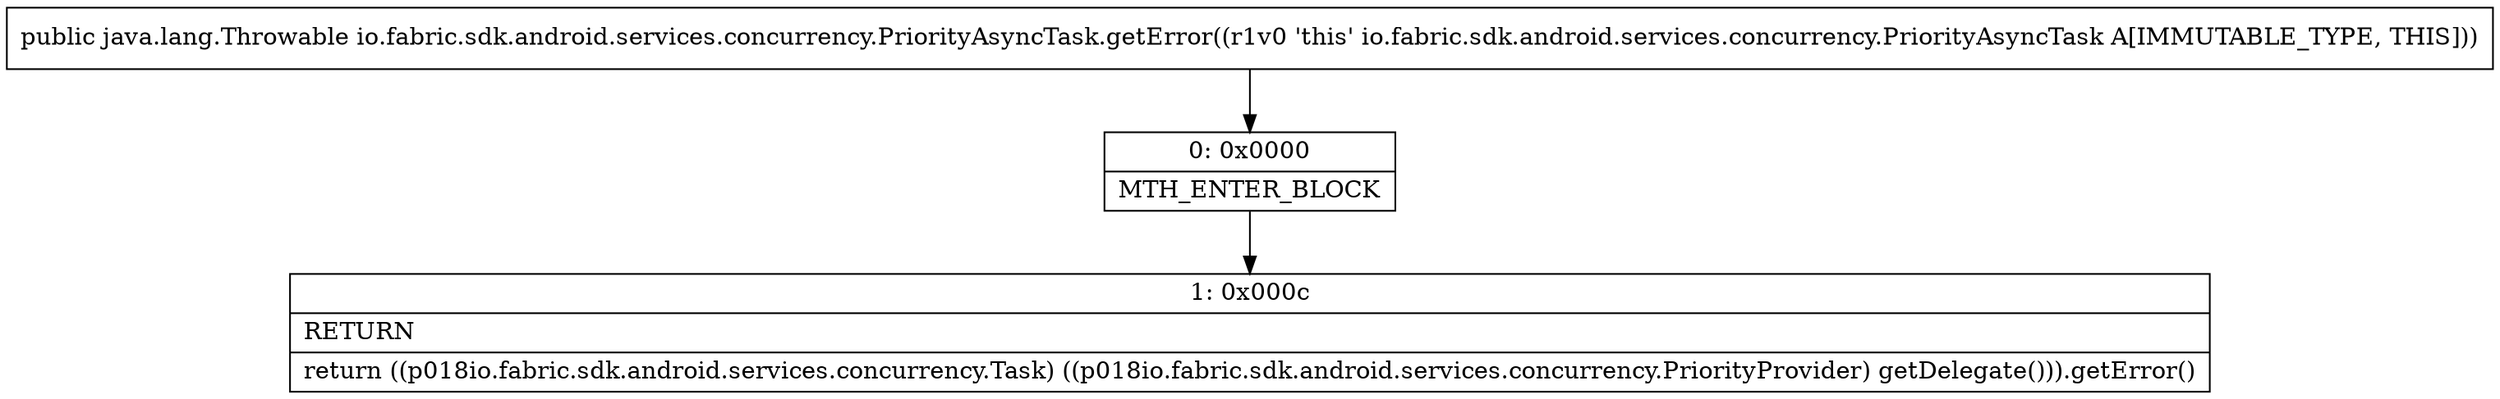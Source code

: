 digraph "CFG forio.fabric.sdk.android.services.concurrency.PriorityAsyncTask.getError()Ljava\/lang\/Throwable;" {
Node_0 [shape=record,label="{0\:\ 0x0000|MTH_ENTER_BLOCK\l}"];
Node_1 [shape=record,label="{1\:\ 0x000c|RETURN\l|return ((p018io.fabric.sdk.android.services.concurrency.Task) ((p018io.fabric.sdk.android.services.concurrency.PriorityProvider) getDelegate())).getError()\l}"];
MethodNode[shape=record,label="{public java.lang.Throwable io.fabric.sdk.android.services.concurrency.PriorityAsyncTask.getError((r1v0 'this' io.fabric.sdk.android.services.concurrency.PriorityAsyncTask A[IMMUTABLE_TYPE, THIS])) }"];
MethodNode -> Node_0;
Node_0 -> Node_1;
}

